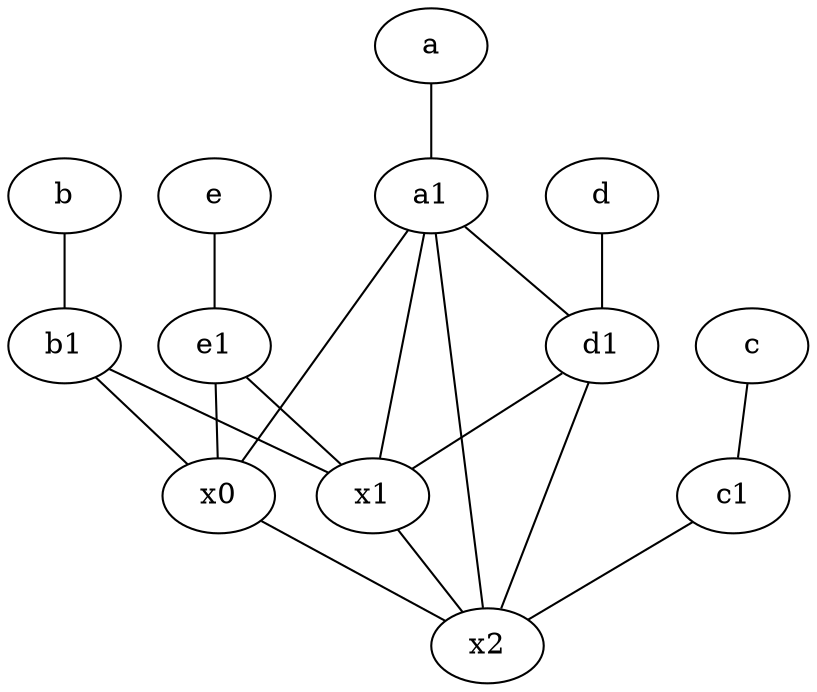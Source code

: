 graph {
	node [labelfontsize=50]
	x0 [labelfontsize=50]
	c [labelfontsize=50 pos="4.5,2!"]
	a1 [labelfontsize=50 pos="8,3!"]
	d [labelfontsize=50 pos="2,5!"]
	e1 [labelfontsize=50 pos="7,7!"]
	d1 [labelfontsize=50 pos="3,5!"]
	x2 [labelfontsize=50]
	e [labelfontsize=50 pos="7,9!"]
	a [labelfontsize=50 pos="8,2!"]
	c1 [labelfontsize=50 pos="4.5,3!"]
	b [labelfontsize=50 pos="10,4!"]
	x1 [labelfontsize=50]
	b1 [labelfontsize=50 pos="9,4!"]
	a -- a1
	b -- b1
	b1 -- x1
	d1 -- x2
	c1 -- x2
	d1 -- x1
	x0 -- x2
	d -- d1
	x1 -- x2
	a1 -- d1
	e1 -- x0
	e1 -- x1
	a1 -- x2
	e -- e1
	a1 -- x0
	a1 -- x1
	b1 -- x0
	c -- c1
}
